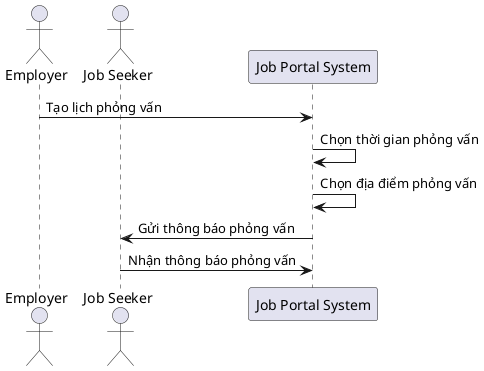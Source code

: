 @startuml
actor "Employer" as E
actor "Job Seeker" as JS
participant "Job Portal System" as JPS

E -> JPS: Tạo lịch phỏng vấn
JPS -> JPS: Chọn thời gian phỏng vấn
JPS -> JPS: Chọn địa điểm phỏng vấn
JPS -> JS: Gửi thông báo phỏng vấn
JS -> JPS: Nhận thông báo phỏng vấn

@enduml